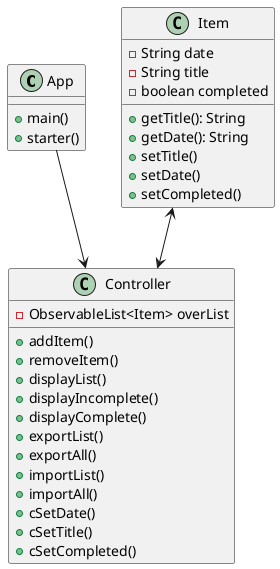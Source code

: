 @startuml
class App {
+main()
+starter()
}

class Controller {
-ObservableList<Item> overList
+addItem()
+removeItem()
+displayList()
+displayIncomplete()
+displayComplete()
+exportList()
+exportAll()
+importList()
+importAll()
+cSetDate()
+cSetTitle()
+cSetCompleted()
}

class Item {
-String date
-String title
-boolean completed
+getTitle(): String
+getDate(): String
+setTitle()
+setDate()
+setCompleted()
}

App --> Controller
Item <--> Controller
@enduml